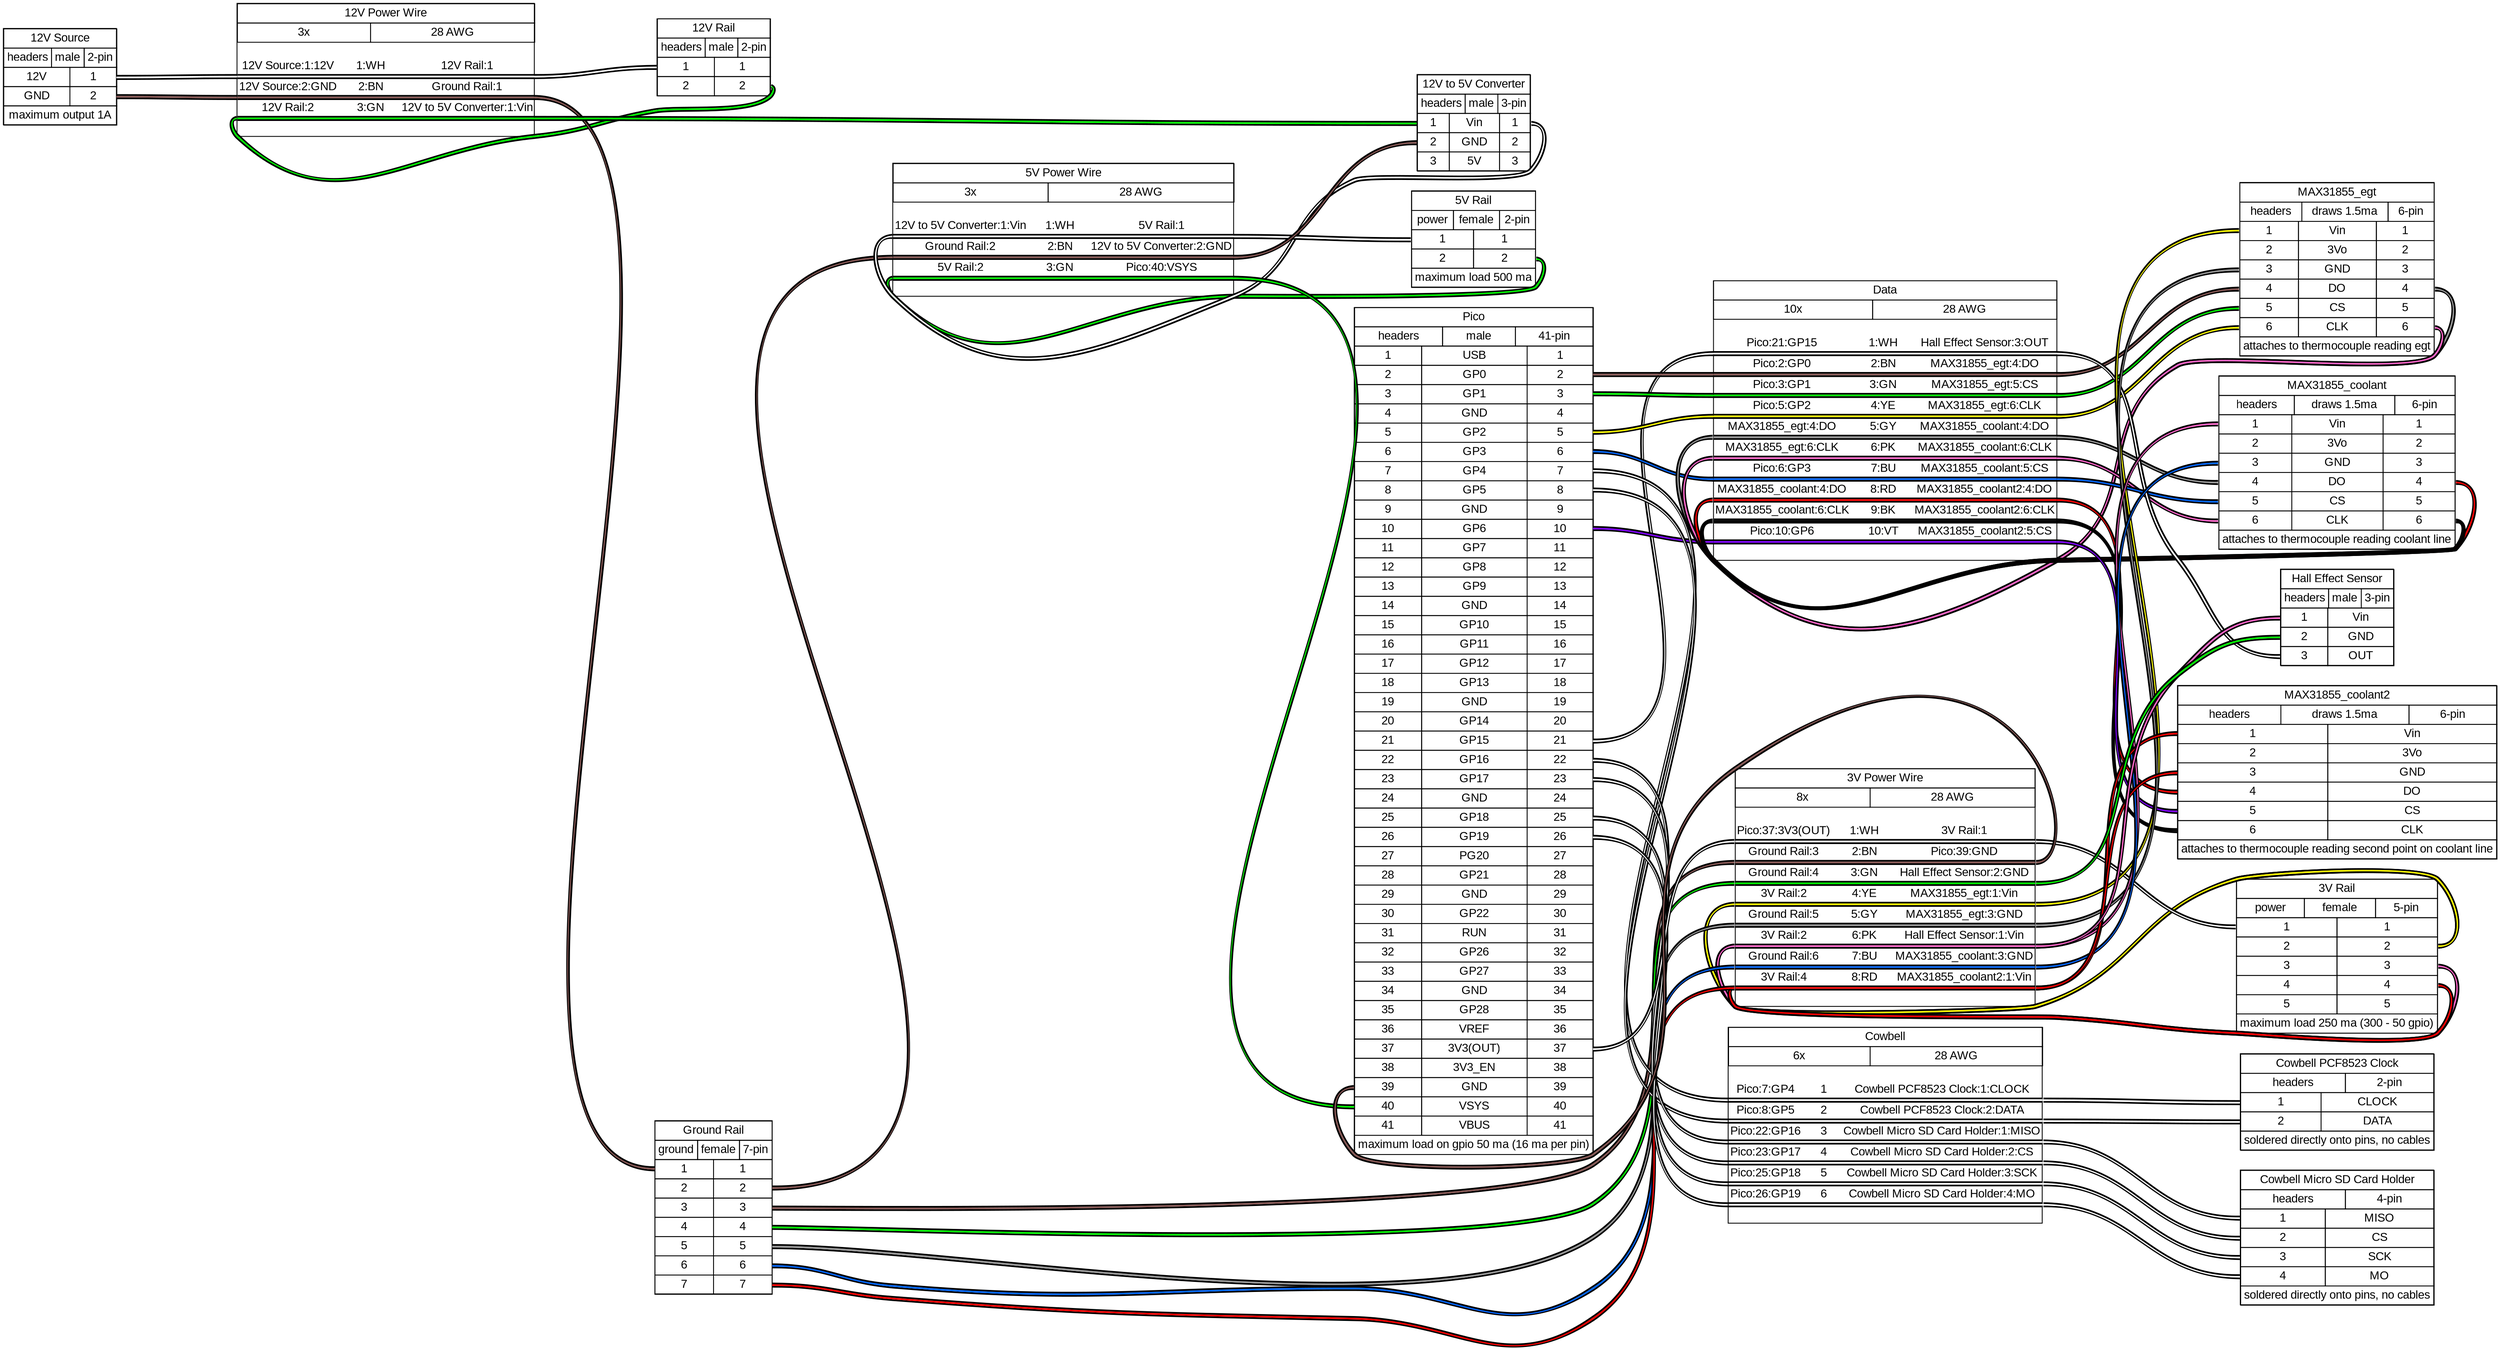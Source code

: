 graph {
// Graph generated by WireViz 0.3.2
// https://github.com/formatc1702/WireViz
	graph [bgcolor="#FFFFFF" fontname=arial nodesep=0.33 rankdir=LR ranksep=2]
	node [fillcolor="#FFFFFF" fontname=arial height=0 margin=0 shape=none style=filled width=0]
	edge [fontname=arial style=bold]
	"12V Source" [label=<
<table border="0" cellspacing="0" cellpadding="0">
 <tr><td>
  <table border="0" cellspacing="0" cellpadding="3" cellborder="1"><tr>
   <td balign="left">12V Source</td>
  </tr></table>
 </td></tr>
 <tr><td>
  <table border="0" cellspacing="0" cellpadding="3" cellborder="1"><tr>
   <td balign="left">headers</td>
   <td balign="left">male</td>
   <td balign="left">2-pin</td>
  </tr></table>
 </td></tr>
 <tr><td>
  <table border="0" cellspacing="0" cellpadding="3" cellborder="1">
   <tr>
    <td>12V</td>
    <td port="p1r">1</td>
   </tr>
   <tr>
    <td>GND</td>
    <td port="p2r">2</td>
   </tr>
  </table>
 </td></tr>
 <tr><td>
  <table border="0" cellspacing="0" cellpadding="3" cellborder="1"><tr>
   <td balign="left">maximum output 1A</td>
  </tr></table>
 </td></tr>
</table>
> fillcolor="#FFFFFF" shape=box style=filled]
	"12V Rail" [label=<
<table border="0" cellspacing="0" cellpadding="0">
 <tr><td>
  <table border="0" cellspacing="0" cellpadding="3" cellborder="1"><tr>
   <td balign="left">12V Rail</td>
  </tr></table>
 </td></tr>
 <tr><td>
  <table border="0" cellspacing="0" cellpadding="3" cellborder="1"><tr>
   <td balign="left">headers</td>
   <td balign="left">male</td>
   <td balign="left">2-pin</td>
  </tr></table>
 </td></tr>
 <tr><td>
  <table border="0" cellspacing="0" cellpadding="3" cellborder="1">
   <tr>
    <td port="p1l">1</td>
    <td port="p1r">1</td>
   </tr>
   <tr>
    <td port="p2l">2</td>
    <td port="p2r">2</td>
   </tr>
  </table>
 </td></tr>
</table>
> fillcolor="#FFFFFF" shape=box style=filled]
	"5V Rail" [label=<
<table border="0" cellspacing="0" cellpadding="0">
 <tr><td>
  <table border="0" cellspacing="0" cellpadding="3" cellborder="1"><tr>
   <td balign="left">5V Rail</td>
  </tr></table>
 </td></tr>
 <tr><td>
  <table border="0" cellspacing="0" cellpadding="3" cellborder="1"><tr>
   <td balign="left">power</td>
   <td balign="left">female</td>
   <td balign="left">2-pin</td>
  </tr></table>
 </td></tr>
 <tr><td>
  <table border="0" cellspacing="0" cellpadding="3" cellborder="1">
   <tr>
    <td port="p1l">1</td>
    <td port="p1r">1</td>
   </tr>
   <tr>
    <td port="p2l">2</td>
    <td port="p2r">2</td>
   </tr>
  </table>
 </td></tr>
 <tr><td>
  <table border="0" cellspacing="0" cellpadding="3" cellborder="1"><tr>
   <td balign="left">maximum load 500 ma</td>
  </tr></table>
 </td></tr>
</table>
> fillcolor="#FFFFFF" shape=box style=filled]
	"3V Rail" [label=<
<table border="0" cellspacing="0" cellpadding="0">
 <tr><td>
  <table border="0" cellspacing="0" cellpadding="3" cellborder="1"><tr>
   <td balign="left">3V Rail</td>
  </tr></table>
 </td></tr>
 <tr><td>
  <table border="0" cellspacing="0" cellpadding="3" cellborder="1"><tr>
   <td balign="left">power</td>
   <td balign="left">female</td>
   <td balign="left">5-pin</td>
  </tr></table>
 </td></tr>
 <tr><td>
  <table border="0" cellspacing="0" cellpadding="3" cellborder="1">
   <tr>
    <td port="p1l">1</td>
    <td port="p1r">1</td>
   </tr>
   <tr>
    <td port="p2l">2</td>
    <td port="p2r">2</td>
   </tr>
   <tr>
    <td port="p3l">3</td>
    <td port="p3r">3</td>
   </tr>
   <tr>
    <td port="p4l">4</td>
    <td port="p4r">4</td>
   </tr>
   <tr>
    <td port="p5l">5</td>
    <td port="p5r">5</td>
   </tr>
  </table>
 </td></tr>
 <tr><td>
  <table border="0" cellspacing="0" cellpadding="3" cellborder="1"><tr>
   <td balign="left">maximum load 250 ma (300 - 50 gpio)</td>
  </tr></table>
 </td></tr>
</table>
> fillcolor="#FFFFFF" shape=box style=filled]
	"Ground Rail" [label=<
<table border="0" cellspacing="0" cellpadding="0">
 <tr><td>
  <table border="0" cellspacing="0" cellpadding="3" cellborder="1"><tr>
   <td balign="left">Ground Rail</td>
  </tr></table>
 </td></tr>
 <tr><td>
  <table border="0" cellspacing="0" cellpadding="3" cellborder="1"><tr>
   <td balign="left">ground</td>
   <td balign="left">female</td>
   <td balign="left">7-pin</td>
  </tr></table>
 </td></tr>
 <tr><td>
  <table border="0" cellspacing="0" cellpadding="3" cellborder="1">
   <tr>
    <td port="p1l">1</td>
    <td port="p1r">1</td>
   </tr>
   <tr>
    <td port="p2l">2</td>
    <td port="p2r">2</td>
   </tr>
   <tr>
    <td port="p3l">3</td>
    <td port="p3r">3</td>
   </tr>
   <tr>
    <td port="p4l">4</td>
    <td port="p4r">4</td>
   </tr>
   <tr>
    <td port="p5l">5</td>
    <td port="p5r">5</td>
   </tr>
   <tr>
    <td port="p6l">6</td>
    <td port="p6r">6</td>
   </tr>
   <tr>
    <td port="p7l">7</td>
    <td port="p7r">7</td>
   </tr>
  </table>
 </td></tr>
</table>
> fillcolor="#FFFFFF" shape=box style=filled]
	"12V to 5V Converter" [label=<
<table border="0" cellspacing="0" cellpadding="0">
 <tr><td>
  <table border="0" cellspacing="0" cellpadding="3" cellborder="1"><tr>
   <td balign="left">12V to 5V Converter</td>
  </tr></table>
 </td></tr>
 <tr><td>
  <table border="0" cellspacing="0" cellpadding="3" cellborder="1"><tr>
   <td balign="left">headers</td>
   <td balign="left">male</td>
   <td balign="left">3-pin</td>
  </tr></table>
 </td></tr>
 <tr><td>
  <table border="0" cellspacing="0" cellpadding="3" cellborder="1">
   <tr>
    <td port="p1l">1</td>
    <td>Vin</td>
    <td port="p1r">1</td>
   </tr>
   <tr>
    <td port="p2l">2</td>
    <td>GND</td>
    <td port="p2r">2</td>
   </tr>
   <tr>
    <td port="p3l">3</td>
    <td>5V</td>
    <td port="p3r">3</td>
   </tr>
  </table>
 </td></tr>
</table>
> fillcolor="#FFFFFF" shape=box style=filled]
	Pico [label=<
<table border="0" cellspacing="0" cellpadding="0">
 <tr><td>
  <table border="0" cellspacing="0" cellpadding="3" cellborder="1"><tr>
   <td balign="left">Pico</td>
  </tr></table>
 </td></tr>
 <tr><td>
  <table border="0" cellspacing="0" cellpadding="3" cellborder="1"><tr>
   <td balign="left">headers</td>
   <td balign="left">male</td>
   <td balign="left">41-pin</td>
  </tr></table>
 </td></tr>
 <tr><td>
  <table border="0" cellspacing="0" cellpadding="3" cellborder="1">
   <tr>
    <td port="p1l">1</td>
    <td>USB</td>
    <td port="p1r">1</td>
   </tr>
   <tr>
    <td port="p2l">2</td>
    <td>GP0</td>
    <td port="p2r">2</td>
   </tr>
   <tr>
    <td port="p3l">3</td>
    <td>GP1</td>
    <td port="p3r">3</td>
   </tr>
   <tr>
    <td port="p4l">4</td>
    <td>GND</td>
    <td port="p4r">4</td>
   </tr>
   <tr>
    <td port="p5l">5</td>
    <td>GP2</td>
    <td port="p5r">5</td>
   </tr>
   <tr>
    <td port="p6l">6</td>
    <td>GP3</td>
    <td port="p6r">6</td>
   </tr>
   <tr>
    <td port="p7l">7</td>
    <td>GP4</td>
    <td port="p7r">7</td>
   </tr>
   <tr>
    <td port="p8l">8</td>
    <td>GP5</td>
    <td port="p8r">8</td>
   </tr>
   <tr>
    <td port="p9l">9</td>
    <td>GND</td>
    <td port="p9r">9</td>
   </tr>
   <tr>
    <td port="p10l">10</td>
    <td>GP6</td>
    <td port="p10r">10</td>
   </tr>
   <tr>
    <td port="p11l">11</td>
    <td>GP7</td>
    <td port="p11r">11</td>
   </tr>
   <tr>
    <td port="p12l">12</td>
    <td>GP8</td>
    <td port="p12r">12</td>
   </tr>
   <tr>
    <td port="p13l">13</td>
    <td>GP9</td>
    <td port="p13r">13</td>
   </tr>
   <tr>
    <td port="p14l">14</td>
    <td>GND</td>
    <td port="p14r">14</td>
   </tr>
   <tr>
    <td port="p15l">15</td>
    <td>GP10</td>
    <td port="p15r">15</td>
   </tr>
   <tr>
    <td port="p16l">16</td>
    <td>GP11</td>
    <td port="p16r">16</td>
   </tr>
   <tr>
    <td port="p17l">17</td>
    <td>GP12</td>
    <td port="p17r">17</td>
   </tr>
   <tr>
    <td port="p18l">18</td>
    <td>GP13</td>
    <td port="p18r">18</td>
   </tr>
   <tr>
    <td port="p19l">19</td>
    <td>GND</td>
    <td port="p19r">19</td>
   </tr>
   <tr>
    <td port="p20l">20</td>
    <td>GP14</td>
    <td port="p20r">20</td>
   </tr>
   <tr>
    <td port="p21l">21</td>
    <td>GP15</td>
    <td port="p21r">21</td>
   </tr>
   <tr>
    <td port="p22l">22</td>
    <td>GP16</td>
    <td port="p22r">22</td>
   </tr>
   <tr>
    <td port="p23l">23</td>
    <td>GP17</td>
    <td port="p23r">23</td>
   </tr>
   <tr>
    <td port="p24l">24</td>
    <td>GND</td>
    <td port="p24r">24</td>
   </tr>
   <tr>
    <td port="p25l">25</td>
    <td>GP18</td>
    <td port="p25r">25</td>
   </tr>
   <tr>
    <td port="p26l">26</td>
    <td>GP19</td>
    <td port="p26r">26</td>
   </tr>
   <tr>
    <td port="p27l">27</td>
    <td>PG20</td>
    <td port="p27r">27</td>
   </tr>
   <tr>
    <td port="p28l">28</td>
    <td>GP21</td>
    <td port="p28r">28</td>
   </tr>
   <tr>
    <td port="p29l">29</td>
    <td>GND</td>
    <td port="p29r">29</td>
   </tr>
   <tr>
    <td port="p30l">30</td>
    <td>GP22</td>
    <td port="p30r">30</td>
   </tr>
   <tr>
    <td port="p31l">31</td>
    <td>RUN</td>
    <td port="p31r">31</td>
   </tr>
   <tr>
    <td port="p32l">32</td>
    <td>GP26</td>
    <td port="p32r">32</td>
   </tr>
   <tr>
    <td port="p33l">33</td>
    <td>GP27</td>
    <td port="p33r">33</td>
   </tr>
   <tr>
    <td port="p34l">34</td>
    <td>GND</td>
    <td port="p34r">34</td>
   </tr>
   <tr>
    <td port="p35l">35</td>
    <td>GP28</td>
    <td port="p35r">35</td>
   </tr>
   <tr>
    <td port="p36l">36</td>
    <td>VREF</td>
    <td port="p36r">36</td>
   </tr>
   <tr>
    <td port="p37l">37</td>
    <td>3V3(OUT)</td>
    <td port="p37r">37</td>
   </tr>
   <tr>
    <td port="p38l">38</td>
    <td>3V3_EN</td>
    <td port="p38r">38</td>
   </tr>
   <tr>
    <td port="p39l">39</td>
    <td>GND</td>
    <td port="p39r">39</td>
   </tr>
   <tr>
    <td port="p40l">40</td>
    <td>VSYS</td>
    <td port="p40r">40</td>
   </tr>
   <tr>
    <td port="p41l">41</td>
    <td>VBUS</td>
    <td port="p41r">41</td>
   </tr>
  </table>
 </td></tr>
 <tr><td>
  <table border="0" cellspacing="0" cellpadding="3" cellborder="1"><tr>
   <td balign="left">maximum load on gpio 50 ma (16 ma per pin)</td>
  </tr></table>
 </td></tr>
</table>
> fillcolor="#FFFFFF" shape=box style=filled]
	"Cowbell PCF8523 Clock" [label=<
<table border="0" cellspacing="0" cellpadding="0">
 <tr><td>
  <table border="0" cellspacing="0" cellpadding="3" cellborder="1"><tr>
   <td balign="left">Cowbell PCF8523 Clock</td>
  </tr></table>
 </td></tr>
 <tr><td>
  <table border="0" cellspacing="0" cellpadding="3" cellborder="1"><tr>
   <td balign="left">headers</td>
   <td balign="left">2-pin</td>
  </tr></table>
 </td></tr>
 <tr><td>
  <table border="0" cellspacing="0" cellpadding="3" cellborder="1">
   <tr>
    <td port="p1l">1</td>
    <td>CLOCK</td>
   </tr>
   <tr>
    <td port="p2l">2</td>
    <td>DATA</td>
   </tr>
  </table>
 </td></tr>
 <tr><td>
  <table border="0" cellspacing="0" cellpadding="3" cellborder="1"><tr>
   <td balign="left">soldered directly onto pins, no cables</td>
  </tr></table>
 </td></tr>
</table>
> fillcolor="#FFFFFF" shape=box style=filled]
	"Cowbell Micro SD Card Holder" [label=<
<table border="0" cellspacing="0" cellpadding="0">
 <tr><td>
  <table border="0" cellspacing="0" cellpadding="3" cellborder="1"><tr>
   <td balign="left">Cowbell Micro SD Card Holder</td>
  </tr></table>
 </td></tr>
 <tr><td>
  <table border="0" cellspacing="0" cellpadding="3" cellborder="1"><tr>
   <td balign="left">headers</td>
   <td balign="left">4-pin</td>
  </tr></table>
 </td></tr>
 <tr><td>
  <table border="0" cellspacing="0" cellpadding="3" cellborder="1">
   <tr>
    <td port="p1l">1</td>
    <td>MISO</td>
   </tr>
   <tr>
    <td port="p2l">2</td>
    <td>CS</td>
   </tr>
   <tr>
    <td port="p3l">3</td>
    <td>SCK</td>
   </tr>
   <tr>
    <td port="p4l">4</td>
    <td>MO</td>
   </tr>
  </table>
 </td></tr>
 <tr><td>
  <table border="0" cellspacing="0" cellpadding="3" cellborder="1"><tr>
   <td balign="left">soldered directly onto pins, no cables</td>
  </tr></table>
 </td></tr>
</table>
> fillcolor="#FFFFFF" shape=box style=filled]
	MAX31855_egt [label=<
<table border="0" cellspacing="0" cellpadding="0">
 <tr><td>
  <table border="0" cellspacing="0" cellpadding="3" cellborder="1"><tr>
   <td balign="left">MAX31855_egt</td>
  </tr></table>
 </td></tr>
 <tr><td>
  <table border="0" cellspacing="0" cellpadding="3" cellborder="1"><tr>
   <td balign="left">headers</td>
   <td balign="left">draws 1.5ma</td>
   <td balign="left">6-pin</td>
  </tr></table>
 </td></tr>
 <tr><td>
  <table border="0" cellspacing="0" cellpadding="3" cellborder="1">
   <tr>
    <td port="p1l">1</td>
    <td>Vin</td>
    <td port="p1r">1</td>
   </tr>
   <tr>
    <td port="p2l">2</td>
    <td>3Vo</td>
    <td port="p2r">2</td>
   </tr>
   <tr>
    <td port="p3l">3</td>
    <td>GND</td>
    <td port="p3r">3</td>
   </tr>
   <tr>
    <td port="p4l">4</td>
    <td>DO</td>
    <td port="p4r">4</td>
   </tr>
   <tr>
    <td port="p5l">5</td>
    <td>CS</td>
    <td port="p5r">5</td>
   </tr>
   <tr>
    <td port="p6l">6</td>
    <td>CLK</td>
    <td port="p6r">6</td>
   </tr>
  </table>
 </td></tr>
 <tr><td>
  <table border="0" cellspacing="0" cellpadding="3" cellborder="1"><tr>
   <td balign="left">attaches to thermocouple reading egt</td>
  </tr></table>
 </td></tr>
</table>
> fillcolor="#FFFFFF" shape=box style=filled]
	MAX31855_coolant [label=<
<table border="0" cellspacing="0" cellpadding="0">
 <tr><td>
  <table border="0" cellspacing="0" cellpadding="3" cellborder="1"><tr>
   <td balign="left">MAX31855_coolant</td>
  </tr></table>
 </td></tr>
 <tr><td>
  <table border="0" cellspacing="0" cellpadding="3" cellborder="1"><tr>
   <td balign="left">headers</td>
   <td balign="left">draws 1.5ma</td>
   <td balign="left">6-pin</td>
  </tr></table>
 </td></tr>
 <tr><td>
  <table border="0" cellspacing="0" cellpadding="3" cellborder="1">
   <tr>
    <td port="p1l">1</td>
    <td>Vin</td>
    <td port="p1r">1</td>
   </tr>
   <tr>
    <td port="p2l">2</td>
    <td>3Vo</td>
    <td port="p2r">2</td>
   </tr>
   <tr>
    <td port="p3l">3</td>
    <td>GND</td>
    <td port="p3r">3</td>
   </tr>
   <tr>
    <td port="p4l">4</td>
    <td>DO</td>
    <td port="p4r">4</td>
   </tr>
   <tr>
    <td port="p5l">5</td>
    <td>CS</td>
    <td port="p5r">5</td>
   </tr>
   <tr>
    <td port="p6l">6</td>
    <td>CLK</td>
    <td port="p6r">6</td>
   </tr>
  </table>
 </td></tr>
 <tr><td>
  <table border="0" cellspacing="0" cellpadding="3" cellborder="1"><tr>
   <td balign="left">attaches to thermocouple reading coolant line</td>
  </tr></table>
 </td></tr>
</table>
> fillcolor="#FFFFFF" shape=box style=filled]
	MAX31855_coolant2 [label=<
<table border="0" cellspacing="0" cellpadding="0">
 <tr><td>
  <table border="0" cellspacing="0" cellpadding="3" cellborder="1"><tr>
   <td balign="left">MAX31855_coolant2</td>
  </tr></table>
 </td></tr>
 <tr><td>
  <table border="0" cellspacing="0" cellpadding="3" cellborder="1"><tr>
   <td balign="left">headers</td>
   <td balign="left">draws 1.5ma</td>
   <td balign="left">6-pin</td>
  </tr></table>
 </td></tr>
 <tr><td>
  <table border="0" cellspacing="0" cellpadding="3" cellborder="1">
   <tr>
    <td port="p1l">1</td>
    <td>Vin</td>
   </tr>
   <tr>
    <td port="p2l">2</td>
    <td>3Vo</td>
   </tr>
   <tr>
    <td port="p3l">3</td>
    <td>GND</td>
   </tr>
   <tr>
    <td port="p4l">4</td>
    <td>DO</td>
   </tr>
   <tr>
    <td port="p5l">5</td>
    <td>CS</td>
   </tr>
   <tr>
    <td port="p6l">6</td>
    <td>CLK</td>
   </tr>
  </table>
 </td></tr>
 <tr><td>
  <table border="0" cellspacing="0" cellpadding="3" cellborder="1"><tr>
   <td balign="left">attaches to thermocouple reading second point on coolant line</td>
  </tr></table>
 </td></tr>
</table>
> fillcolor="#FFFFFF" shape=box style=filled]
	"Hall Effect Sensor" [label=<
<table border="0" cellspacing="0" cellpadding="0">
 <tr><td>
  <table border="0" cellspacing="0" cellpadding="3" cellborder="1"><tr>
   <td balign="left">Hall Effect Sensor</td>
  </tr></table>
 </td></tr>
 <tr><td>
  <table border="0" cellspacing="0" cellpadding="3" cellborder="1"><tr>
   <td balign="left">headers</td>
   <td balign="left">male</td>
   <td balign="left">3-pin</td>
  </tr></table>
 </td></tr>
 <tr><td>
  <table border="0" cellspacing="0" cellpadding="3" cellborder="1">
   <tr>
    <td port="p1l">1</td>
    <td>Vin</td>
   </tr>
   <tr>
    <td port="p2l">2</td>
    <td>GND</td>
   </tr>
   <tr>
    <td port="p3l">3</td>
    <td>OUT</td>
   </tr>
  </table>
 </td></tr>
</table>
> fillcolor="#FFFFFF" shape=box style=filled]
	edge [color="#000000:#ffffff:#000000"]
	Pico:p21r:e -- Data:w1:w
	Data:w1:e -- "Hall Effect Sensor":p3l:w
	edge [color="#000000:#895956:#000000"]
	Pico:p2r:e -- Data:w2:w
	Data:w2:e -- MAX31855_egt:p4l:w
	edge [color="#000000:#00ff00:#000000"]
	Pico:p3r:e -- Data:w3:w
	Data:w3:e -- MAX31855_egt:p5l:w
	edge [color="#000000:#ffff00:#000000"]
	Pico:p5r:e -- Data:w4:w
	Data:w4:e -- MAX31855_egt:p6l:w
	edge [color="#000000:#999999:#000000"]
	MAX31855_egt:p4r:e -- Data:w5:w
	Data:w5:e -- MAX31855_coolant:p4l:w
	edge [color="#000000:#ff66cc:#000000"]
	MAX31855_egt:p6r:e -- Data:w6:w
	Data:w6:e -- MAX31855_coolant:p6l:w
	edge [color="#000000:#0066ff:#000000"]
	Pico:p6r:e -- Data:w7:w
	Data:w7:e -- MAX31855_coolant:p5l:w
	edge [color="#000000:#ff0000:#000000"]
	MAX31855_coolant:p4r:e -- Data:w8:w
	Data:w8:e -- MAX31855_coolant2:p4l:w
	edge [color="#000000:#000000:#000000"]
	MAX31855_coolant:p6r:e -- Data:w9:w
	Data:w9:e -- MAX31855_coolant2:p6l:w
	edge [color="#000000:#8000ff:#000000"]
	Pico:p10r:e -- Data:w10:w
	Data:w10:e -- MAX31855_coolant2:p5l:w
	Data [label=<
<table border="0" cellspacing="0" cellpadding="0">
 <tr><td>
  <table border="0" cellspacing="0" cellpadding="3" cellborder="1"><tr>
   <td balign="left">Data</td>
  </tr></table>
 </td></tr>
 <tr><td>
  <table border="0" cellspacing="0" cellpadding="3" cellborder="1"><tr>
   <td balign="left">10x</td>
   <td balign="left">28 AWG</td>
  </tr></table>
 </td></tr>
 <tr><td>
  <table border="0" cellspacing="0" cellborder="0">
   <tr><td>&nbsp;</td></tr>
   <tr>
    <td>Pico:21:GP15</td>
    <td>
     1:WH
    </td>
    <td>Hall Effect Sensor:3:OUT</td>
   </tr>
   <tr>
    <td colspan="3" border="0" cellspacing="0" cellpadding="0" port="w1" height="6">
     <table cellspacing="0" cellborder="0" border="0">
      <tr><td colspan="3" cellpadding="0" height="2" bgcolor="#000000" border="0"></td></tr>
      <tr><td colspan="3" cellpadding="0" height="2" bgcolor="#ffffff" border="0"></td></tr>
      <tr><td colspan="3" cellpadding="0" height="2" bgcolor="#000000" border="0"></td></tr>
     </table>
    </td>
   </tr>
   <tr>
    <td>Pico:2:GP0</td>
    <td>
     2:BN
    </td>
    <td>MAX31855_egt:4:DO</td>
   </tr>
   <tr>
    <td colspan="3" border="0" cellspacing="0" cellpadding="0" port="w2" height="6">
     <table cellspacing="0" cellborder="0" border="0">
      <tr><td colspan="3" cellpadding="0" height="2" bgcolor="#000000" border="0"></td></tr>
      <tr><td colspan="3" cellpadding="0" height="2" bgcolor="#895956" border="0"></td></tr>
      <tr><td colspan="3" cellpadding="0" height="2" bgcolor="#000000" border="0"></td></tr>
     </table>
    </td>
   </tr>
   <tr>
    <td>Pico:3:GP1</td>
    <td>
     3:GN
    </td>
    <td>MAX31855_egt:5:CS</td>
   </tr>
   <tr>
    <td colspan="3" border="0" cellspacing="0" cellpadding="0" port="w3" height="6">
     <table cellspacing="0" cellborder="0" border="0">
      <tr><td colspan="3" cellpadding="0" height="2" bgcolor="#000000" border="0"></td></tr>
      <tr><td colspan="3" cellpadding="0" height="2" bgcolor="#00ff00" border="0"></td></tr>
      <tr><td colspan="3" cellpadding="0" height="2" bgcolor="#000000" border="0"></td></tr>
     </table>
    </td>
   </tr>
   <tr>
    <td>Pico:5:GP2</td>
    <td>
     4:YE
    </td>
    <td>MAX31855_egt:6:CLK</td>
   </tr>
   <tr>
    <td colspan="3" border="0" cellspacing="0" cellpadding="0" port="w4" height="6">
     <table cellspacing="0" cellborder="0" border="0">
      <tr><td colspan="3" cellpadding="0" height="2" bgcolor="#000000" border="0"></td></tr>
      <tr><td colspan="3" cellpadding="0" height="2" bgcolor="#ffff00" border="0"></td></tr>
      <tr><td colspan="3" cellpadding="0" height="2" bgcolor="#000000" border="0"></td></tr>
     </table>
    </td>
   </tr>
   <tr>
    <td>MAX31855_egt:4:DO</td>
    <td>
     5:GY
    </td>
    <td>MAX31855_coolant:4:DO</td>
   </tr>
   <tr>
    <td colspan="3" border="0" cellspacing="0" cellpadding="0" port="w5" height="6">
     <table cellspacing="0" cellborder="0" border="0">
      <tr><td colspan="3" cellpadding="0" height="2" bgcolor="#000000" border="0"></td></tr>
      <tr><td colspan="3" cellpadding="0" height="2" bgcolor="#999999" border="0"></td></tr>
      <tr><td colspan="3" cellpadding="0" height="2" bgcolor="#000000" border="0"></td></tr>
     </table>
    </td>
   </tr>
   <tr>
    <td>MAX31855_egt:6:CLK</td>
    <td>
     6:PK
    </td>
    <td>MAX31855_coolant:6:CLK</td>
   </tr>
   <tr>
    <td colspan="3" border="0" cellspacing="0" cellpadding="0" port="w6" height="6">
     <table cellspacing="0" cellborder="0" border="0">
      <tr><td colspan="3" cellpadding="0" height="2" bgcolor="#000000" border="0"></td></tr>
      <tr><td colspan="3" cellpadding="0" height="2" bgcolor="#ff66cc" border="0"></td></tr>
      <tr><td colspan="3" cellpadding="0" height="2" bgcolor="#000000" border="0"></td></tr>
     </table>
    </td>
   </tr>
   <tr>
    <td>Pico:6:GP3</td>
    <td>
     7:BU
    </td>
    <td>MAX31855_coolant:5:CS</td>
   </tr>
   <tr>
    <td colspan="3" border="0" cellspacing="0" cellpadding="0" port="w7" height="6">
     <table cellspacing="0" cellborder="0" border="0">
      <tr><td colspan="3" cellpadding="0" height="2" bgcolor="#000000" border="0"></td></tr>
      <tr><td colspan="3" cellpadding="0" height="2" bgcolor="#0066ff" border="0"></td></tr>
      <tr><td colspan="3" cellpadding="0" height="2" bgcolor="#000000" border="0"></td></tr>
     </table>
    </td>
   </tr>
   <tr>
    <td>MAX31855_coolant:4:DO</td>
    <td>
     8:RD
    </td>
    <td>MAX31855_coolant2:4:DO</td>
   </tr>
   <tr>
    <td colspan="3" border="0" cellspacing="0" cellpadding="0" port="w8" height="6">
     <table cellspacing="0" cellborder="0" border="0">
      <tr><td colspan="3" cellpadding="0" height="2" bgcolor="#000000" border="0"></td></tr>
      <tr><td colspan="3" cellpadding="0" height="2" bgcolor="#ff0000" border="0"></td></tr>
      <tr><td colspan="3" cellpadding="0" height="2" bgcolor="#000000" border="0"></td></tr>
     </table>
    </td>
   </tr>
   <tr>
    <td>MAX31855_coolant:6:CLK</td>
    <td>
     9:BK
    </td>
    <td>MAX31855_coolant2:6:CLK</td>
   </tr>
   <tr>
    <td colspan="3" border="0" cellspacing="0" cellpadding="0" port="w9" height="6">
     <table cellspacing="0" cellborder="0" border="0">
      <tr><td colspan="3" cellpadding="0" height="2" bgcolor="#000000" border="0"></td></tr>
      <tr><td colspan="3" cellpadding="0" height="2" bgcolor="#000000" border="0"></td></tr>
      <tr><td colspan="3" cellpadding="0" height="2" bgcolor="#000000" border="0"></td></tr>
     </table>
    </td>
   </tr>
   <tr>
    <td>Pico:10:GP6</td>
    <td>
     10:VT
    </td>
    <td>MAX31855_coolant2:5:CS</td>
   </tr>
   <tr>
    <td colspan="3" border="0" cellspacing="0" cellpadding="0" port="w10" height="6">
     <table cellspacing="0" cellborder="0" border="0">
      <tr><td colspan="3" cellpadding="0" height="2" bgcolor="#000000" border="0"></td></tr>
      <tr><td colspan="3" cellpadding="0" height="2" bgcolor="#8000ff" border="0"></td></tr>
      <tr><td colspan="3" cellpadding="0" height="2" bgcolor="#000000" border="0"></td></tr>
     </table>
    </td>
   </tr>
   <tr><td>&nbsp;</td></tr>
  </table>
 </td></tr>
</table>
> fillcolor="#FFFFFF" shape=box style=filled]
	edge [color="#000000:#ffffff:#000000"]
	Pico:p7r:e -- Cowbell:w1:w
	Cowbell:w1:e -- "Cowbell PCF8523 Clock":p1l:w
	edge [color="#000000:#ffffff:#000000"]
	Pico:p8r:e -- Cowbell:w2:w
	Cowbell:w2:e -- "Cowbell PCF8523 Clock":p2l:w
	edge [color="#000000:#ffffff:#000000"]
	Pico:p22r:e -- Cowbell:w3:w
	Cowbell:w3:e -- "Cowbell Micro SD Card Holder":p1l:w
	edge [color="#000000:#ffffff:#000000"]
	Pico:p23r:e -- Cowbell:w4:w
	Cowbell:w4:e -- "Cowbell Micro SD Card Holder":p2l:w
	edge [color="#000000:#ffffff:#000000"]
	Pico:p25r:e -- Cowbell:w5:w
	Cowbell:w5:e -- "Cowbell Micro SD Card Holder":p3l:w
	edge [color="#000000:#ffffff:#000000"]
	Pico:p26r:e -- Cowbell:w6:w
	Cowbell:w6:e -- "Cowbell Micro SD Card Holder":p4l:w
	Cowbell [label=<
<table border="0" cellspacing="0" cellpadding="0">
 <tr><td>
  <table border="0" cellspacing="0" cellpadding="3" cellborder="1"><tr>
   <td balign="left">Cowbell</td>
  </tr></table>
 </td></tr>
 <tr><td>
  <table border="0" cellspacing="0" cellpadding="3" cellborder="1"><tr>
   <td balign="left">6x</td>
   <td balign="left">28 AWG</td>
  </tr></table>
 </td></tr>
 <tr><td>
  <table border="0" cellspacing="0" cellborder="0">
   <tr><td>&nbsp;</td></tr>
   <tr>
    <td>Pico:7:GP4</td>
    <td>
     1
    </td>
    <td>Cowbell PCF8523 Clock:1:CLOCK</td>
   </tr>
   <tr>
    <td colspan="3" border="0" cellspacing="0" cellpadding="0" port="w1" height="6">
     <table cellspacing="0" cellborder="0" border="0">
      <tr><td colspan="3" cellpadding="0" height="2" bgcolor="#000000" border="0"></td></tr>
      <tr><td colspan="3" cellpadding="0" height="2" bgcolor="#ffffff" border="0"></td></tr>
      <tr><td colspan="3" cellpadding="0" height="2" bgcolor="#000000" border="0"></td></tr>
     </table>
    </td>
   </tr>
   <tr>
    <td>Pico:8:GP5</td>
    <td>
     2
    </td>
    <td>Cowbell PCF8523 Clock:2:DATA</td>
   </tr>
   <tr>
    <td colspan="3" border="0" cellspacing="0" cellpadding="0" port="w2" height="6">
     <table cellspacing="0" cellborder="0" border="0">
      <tr><td colspan="3" cellpadding="0" height="2" bgcolor="#000000" border="0"></td></tr>
      <tr><td colspan="3" cellpadding="0" height="2" bgcolor="#ffffff" border="0"></td></tr>
      <tr><td colspan="3" cellpadding="0" height="2" bgcolor="#000000" border="0"></td></tr>
     </table>
    </td>
   </tr>
   <tr>
    <td>Pico:22:GP16</td>
    <td>
     3
    </td>
    <td>Cowbell Micro SD Card Holder:1:MISO</td>
   </tr>
   <tr>
    <td colspan="3" border="0" cellspacing="0" cellpadding="0" port="w3" height="6">
     <table cellspacing="0" cellborder="0" border="0">
      <tr><td colspan="3" cellpadding="0" height="2" bgcolor="#000000" border="0"></td></tr>
      <tr><td colspan="3" cellpadding="0" height="2" bgcolor="#ffffff" border="0"></td></tr>
      <tr><td colspan="3" cellpadding="0" height="2" bgcolor="#000000" border="0"></td></tr>
     </table>
    </td>
   </tr>
   <tr>
    <td>Pico:23:GP17</td>
    <td>
     4
    </td>
    <td>Cowbell Micro SD Card Holder:2:CS</td>
   </tr>
   <tr>
    <td colspan="3" border="0" cellspacing="0" cellpadding="0" port="w4" height="6">
     <table cellspacing="0" cellborder="0" border="0">
      <tr><td colspan="3" cellpadding="0" height="2" bgcolor="#000000" border="0"></td></tr>
      <tr><td colspan="3" cellpadding="0" height="2" bgcolor="#ffffff" border="0"></td></tr>
      <tr><td colspan="3" cellpadding="0" height="2" bgcolor="#000000" border="0"></td></tr>
     </table>
    </td>
   </tr>
   <tr>
    <td>Pico:25:GP18</td>
    <td>
     5
    </td>
    <td>Cowbell Micro SD Card Holder:3:SCK</td>
   </tr>
   <tr>
    <td colspan="3" border="0" cellspacing="0" cellpadding="0" port="w5" height="6">
     <table cellspacing="0" cellborder="0" border="0">
      <tr><td colspan="3" cellpadding="0" height="2" bgcolor="#000000" border="0"></td></tr>
      <tr><td colspan="3" cellpadding="0" height="2" bgcolor="#ffffff" border="0"></td></tr>
      <tr><td colspan="3" cellpadding="0" height="2" bgcolor="#000000" border="0"></td></tr>
     </table>
    </td>
   </tr>
   <tr>
    <td>Pico:26:GP19</td>
    <td>
     6
    </td>
    <td>Cowbell Micro SD Card Holder:4:MO</td>
   </tr>
   <tr>
    <td colspan="3" border="0" cellspacing="0" cellpadding="0" port="w6" height="6">
     <table cellspacing="0" cellborder="0" border="0">
      <tr><td colspan="3" cellpadding="0" height="2" bgcolor="#000000" border="0"></td></tr>
      <tr><td colspan="3" cellpadding="0" height="2" bgcolor="#ffffff" border="0"></td></tr>
      <tr><td colspan="3" cellpadding="0" height="2" bgcolor="#000000" border="0"></td></tr>
     </table>
    </td>
   </tr>
   <tr><td>&nbsp;</td></tr>
  </table>
 </td></tr>
</table>
> fillcolor="#FFFFFF" shape=box style=filled]
	edge [color="#000000:#ffffff:#000000"]
	"12V Source":p1r:e -- "12V Power Wire":w1:w
	"12V Power Wire":w1:e -- "12V Rail":p1l:w
	edge [color="#000000:#895956:#000000"]
	"12V Source":p2r:e -- "12V Power Wire":w2:w
	"12V Power Wire":w2:e -- "Ground Rail":p1l:w
	edge [color="#000000:#00ff00:#000000"]
	"12V Rail":p2r:e -- "12V Power Wire":w3:w
	"12V Power Wire":w3:e -- "12V to 5V Converter":p1l:w
	"12V Power Wire" [label=<
<table border="0" cellspacing="0" cellpadding="0">
 <tr><td>
  <table border="0" cellspacing="0" cellpadding="3" cellborder="1"><tr>
   <td balign="left">12V Power Wire</td>
  </tr></table>
 </td></tr>
 <tr><td>
  <table border="0" cellspacing="0" cellpadding="3" cellborder="1"><tr>
   <td balign="left">3x</td>
   <td balign="left">28 AWG</td>
  </tr></table>
 </td></tr>
 <tr><td>
  <table border="0" cellspacing="0" cellborder="0">
   <tr><td>&nbsp;</td></tr>
   <tr>
    <td>12V Source:1:12V</td>
    <td>
     1:WH
    </td>
    <td>12V Rail:1</td>
   </tr>
   <tr>
    <td colspan="3" border="0" cellspacing="0" cellpadding="0" port="w1" height="6">
     <table cellspacing="0" cellborder="0" border="0">
      <tr><td colspan="3" cellpadding="0" height="2" bgcolor="#000000" border="0"></td></tr>
      <tr><td colspan="3" cellpadding="0" height="2" bgcolor="#ffffff" border="0"></td></tr>
      <tr><td colspan="3" cellpadding="0" height="2" bgcolor="#000000" border="0"></td></tr>
     </table>
    </td>
   </tr>
   <tr>
    <td>12V Source:2:GND</td>
    <td>
     2:BN
    </td>
    <td>Ground Rail:1</td>
   </tr>
   <tr>
    <td colspan="3" border="0" cellspacing="0" cellpadding="0" port="w2" height="6">
     <table cellspacing="0" cellborder="0" border="0">
      <tr><td colspan="3" cellpadding="0" height="2" bgcolor="#000000" border="0"></td></tr>
      <tr><td colspan="3" cellpadding="0" height="2" bgcolor="#895956" border="0"></td></tr>
      <tr><td colspan="3" cellpadding="0" height="2" bgcolor="#000000" border="0"></td></tr>
     </table>
    </td>
   </tr>
   <tr>
    <td>12V Rail:2</td>
    <td>
     3:GN
    </td>
    <td>12V to 5V Converter:1:Vin</td>
   </tr>
   <tr>
    <td colspan="3" border="0" cellspacing="0" cellpadding="0" port="w3" height="6">
     <table cellspacing="0" cellborder="0" border="0">
      <tr><td colspan="3" cellpadding="0" height="2" bgcolor="#000000" border="0"></td></tr>
      <tr><td colspan="3" cellpadding="0" height="2" bgcolor="#00ff00" border="0"></td></tr>
      <tr><td colspan="3" cellpadding="0" height="2" bgcolor="#000000" border="0"></td></tr>
     </table>
    </td>
   </tr>
   <tr><td>&nbsp;</td></tr>
  </table>
 </td></tr>
</table>
> fillcolor="#FFFFFF" shape=box style=filled]
	edge [color="#000000:#ffffff:#000000"]
	"12V to 5V Converter":p1r:e -- "5V Power Wire":w1:w
	"5V Power Wire":w1:e -- "5V Rail":p1l:w
	edge [color="#000000:#895956:#000000"]
	"Ground Rail":p2r:e -- "5V Power Wire":w2:w
	"5V Power Wire":w2:e -- "12V to 5V Converter":p2l:w
	edge [color="#000000:#00ff00:#000000"]
	"5V Rail":p2r:e -- "5V Power Wire":w3:w
	"5V Power Wire":w3:e -- Pico:p40l:w
	"5V Power Wire" [label=<
<table border="0" cellspacing="0" cellpadding="0">
 <tr><td>
  <table border="0" cellspacing="0" cellpadding="3" cellborder="1"><tr>
   <td balign="left">5V Power Wire</td>
  </tr></table>
 </td></tr>
 <tr><td>
  <table border="0" cellspacing="0" cellpadding="3" cellborder="1"><tr>
   <td balign="left">3x</td>
   <td balign="left">28 AWG</td>
  </tr></table>
 </td></tr>
 <tr><td>
  <table border="0" cellspacing="0" cellborder="0">
   <tr><td>&nbsp;</td></tr>
   <tr>
    <td>12V to 5V Converter:1:Vin</td>
    <td>
     1:WH
    </td>
    <td>5V Rail:1</td>
   </tr>
   <tr>
    <td colspan="3" border="0" cellspacing="0" cellpadding="0" port="w1" height="6">
     <table cellspacing="0" cellborder="0" border="0">
      <tr><td colspan="3" cellpadding="0" height="2" bgcolor="#000000" border="0"></td></tr>
      <tr><td colspan="3" cellpadding="0" height="2" bgcolor="#ffffff" border="0"></td></tr>
      <tr><td colspan="3" cellpadding="0" height="2" bgcolor="#000000" border="0"></td></tr>
     </table>
    </td>
   </tr>
   <tr>
    <td>Ground Rail:2</td>
    <td>
     2:BN
    </td>
    <td>12V to 5V Converter:2:GND</td>
   </tr>
   <tr>
    <td colspan="3" border="0" cellspacing="0" cellpadding="0" port="w2" height="6">
     <table cellspacing="0" cellborder="0" border="0">
      <tr><td colspan="3" cellpadding="0" height="2" bgcolor="#000000" border="0"></td></tr>
      <tr><td colspan="3" cellpadding="0" height="2" bgcolor="#895956" border="0"></td></tr>
      <tr><td colspan="3" cellpadding="0" height="2" bgcolor="#000000" border="0"></td></tr>
     </table>
    </td>
   </tr>
   <tr>
    <td>5V Rail:2</td>
    <td>
     3:GN
    </td>
    <td>Pico:40:VSYS</td>
   </tr>
   <tr>
    <td colspan="3" border="0" cellspacing="0" cellpadding="0" port="w3" height="6">
     <table cellspacing="0" cellborder="0" border="0">
      <tr><td colspan="3" cellpadding="0" height="2" bgcolor="#000000" border="0"></td></tr>
      <tr><td colspan="3" cellpadding="0" height="2" bgcolor="#00ff00" border="0"></td></tr>
      <tr><td colspan="3" cellpadding="0" height="2" bgcolor="#000000" border="0"></td></tr>
     </table>
    </td>
   </tr>
   <tr><td>&nbsp;</td></tr>
  </table>
 </td></tr>
</table>
> fillcolor="#FFFFFF" shape=box style=filled]
	edge [color="#000000:#ffffff:#000000"]
	Pico:p37r:e -- "3V Power Wire":w1:w
	"3V Power Wire":w1:e -- "3V Rail":p1l:w
	edge [color="#000000:#895956:#000000"]
	"Ground Rail":p3r:e -- "3V Power Wire":w2:w
	"3V Power Wire":w2:e -- Pico:p39l:w
	edge [color="#000000:#ff66cc:#000000"]
	"3V Rail":p2r:e -- "3V Power Wire":w6:w
	"3V Power Wire":w6:e -- "Hall Effect Sensor":p1l:w
	edge [color="#000000:#00ff00:#000000"]
	"Ground Rail":p4r:e -- "3V Power Wire":w3:w
	"3V Power Wire":w3:e -- "Hall Effect Sensor":p2l:w
	edge [color="#000000:#ffff00:#000000"]
	"3V Rail":p2r:e -- "3V Power Wire":w4:w
	"3V Power Wire":w4:e -- MAX31855_egt:p1l:w
	edge [color="#000000:#999999:#000000"]
	"Ground Rail":p5r:e -- "3V Power Wire":w5:w
	"3V Power Wire":w5:e -- MAX31855_egt:p3l:w
	edge [color="#000000:#ff66cc:#000000"]
	"3V Rail":p3r:e -- "3V Power Wire":w6:w
	"3V Power Wire":w6:e -- MAX31855_coolant:p1l:w
	edge [color="#000000:#0066ff:#000000"]
	"Ground Rail":p6r:e -- "3V Power Wire":w7:w
	"3V Power Wire":w7:e -- MAX31855_coolant:p3l:w
	edge [color="#000000:#ff0000:#000000"]
	"3V Rail":p4r:e -- "3V Power Wire":w8:w
	"3V Power Wire":w8:e -- MAX31855_coolant2:p1l:w
	edge [color="#000000:#ff0000:#000000"]
	"Ground Rail":p7r:e -- "3V Power Wire":w8:w
	"3V Power Wire":w8:e -- MAX31855_coolant2:p3l:w
	"3V Power Wire" [label=<
<table border="0" cellspacing="0" cellpadding="0">
 <tr><td>
  <table border="0" cellspacing="0" cellpadding="3" cellborder="1"><tr>
   <td balign="left">3V Power Wire</td>
  </tr></table>
 </td></tr>
 <tr><td>
  <table border="0" cellspacing="0" cellpadding="3" cellborder="1"><tr>
   <td balign="left">8x</td>
   <td balign="left">28 AWG</td>
  </tr></table>
 </td></tr>
 <tr><td>
  <table border="0" cellspacing="0" cellborder="0">
   <tr><td>&nbsp;</td></tr>
   <tr>
    <td>Pico:37:3V3(OUT)</td>
    <td>
     1:WH
    </td>
    <td>3V Rail:1</td>
   </tr>
   <tr>
    <td colspan="3" border="0" cellspacing="0" cellpadding="0" port="w1" height="6">
     <table cellspacing="0" cellborder="0" border="0">
      <tr><td colspan="3" cellpadding="0" height="2" bgcolor="#000000" border="0"></td></tr>
      <tr><td colspan="3" cellpadding="0" height="2" bgcolor="#ffffff" border="0"></td></tr>
      <tr><td colspan="3" cellpadding="0" height="2" bgcolor="#000000" border="0"></td></tr>
     </table>
    </td>
   </tr>
   <tr>
    <td>Ground Rail:3</td>
    <td>
     2:BN
    </td>
    <td>Pico:39:GND</td>
   </tr>
   <tr>
    <td colspan="3" border="0" cellspacing="0" cellpadding="0" port="w2" height="6">
     <table cellspacing="0" cellborder="0" border="0">
      <tr><td colspan="3" cellpadding="0" height="2" bgcolor="#000000" border="0"></td></tr>
      <tr><td colspan="3" cellpadding="0" height="2" bgcolor="#895956" border="0"></td></tr>
      <tr><td colspan="3" cellpadding="0" height="2" bgcolor="#000000" border="0"></td></tr>
     </table>
    </td>
   </tr>
   <tr>
    <td>Ground Rail:4</td>
    <td>
     3:GN
    </td>
    <td>Hall Effect Sensor:2:GND</td>
   </tr>
   <tr>
    <td colspan="3" border="0" cellspacing="0" cellpadding="0" port="w3" height="6">
     <table cellspacing="0" cellborder="0" border="0">
      <tr><td colspan="3" cellpadding="0" height="2" bgcolor="#000000" border="0"></td></tr>
      <tr><td colspan="3" cellpadding="0" height="2" bgcolor="#00ff00" border="0"></td></tr>
      <tr><td colspan="3" cellpadding="0" height="2" bgcolor="#000000" border="0"></td></tr>
     </table>
    </td>
   </tr>
   <tr>
    <td>3V Rail:2</td>
    <td>
     4:YE
    </td>
    <td>MAX31855_egt:1:Vin</td>
   </tr>
   <tr>
    <td colspan="3" border="0" cellspacing="0" cellpadding="0" port="w4" height="6">
     <table cellspacing="0" cellborder="0" border="0">
      <tr><td colspan="3" cellpadding="0" height="2" bgcolor="#000000" border="0"></td></tr>
      <tr><td colspan="3" cellpadding="0" height="2" bgcolor="#ffff00" border="0"></td></tr>
      <tr><td colspan="3" cellpadding="0" height="2" bgcolor="#000000" border="0"></td></tr>
     </table>
    </td>
   </tr>
   <tr>
    <td>Ground Rail:5</td>
    <td>
     5:GY
    </td>
    <td>MAX31855_egt:3:GND</td>
   </tr>
   <tr>
    <td colspan="3" border="0" cellspacing="0" cellpadding="0" port="w5" height="6">
     <table cellspacing="0" cellborder="0" border="0">
      <tr><td colspan="3" cellpadding="0" height="2" bgcolor="#000000" border="0"></td></tr>
      <tr><td colspan="3" cellpadding="0" height="2" bgcolor="#999999" border="0"></td></tr>
      <tr><td colspan="3" cellpadding="0" height="2" bgcolor="#000000" border="0"></td></tr>
     </table>
    </td>
   </tr>
   <tr>
    <td>3V Rail:2</td>
    <td>
     6:PK
    </td>
    <td>Hall Effect Sensor:1:Vin</td>
   </tr>
   <tr>
    <td colspan="3" border="0" cellspacing="0" cellpadding="0" port="w6" height="6">
     <table cellspacing="0" cellborder="0" border="0">
      <tr><td colspan="3" cellpadding="0" height="2" bgcolor="#000000" border="0"></td></tr>
      <tr><td colspan="3" cellpadding="0" height="2" bgcolor="#ff66cc" border="0"></td></tr>
      <tr><td colspan="3" cellpadding="0" height="2" bgcolor="#000000" border="0"></td></tr>
     </table>
    </td>
   </tr>
   <tr>
    <td>Ground Rail:6</td>
    <td>
     7:BU
    </td>
    <td>MAX31855_coolant:3:GND</td>
   </tr>
   <tr>
    <td colspan="3" border="0" cellspacing="0" cellpadding="0" port="w7" height="6">
     <table cellspacing="0" cellborder="0" border="0">
      <tr><td colspan="3" cellpadding="0" height="2" bgcolor="#000000" border="0"></td></tr>
      <tr><td colspan="3" cellpadding="0" height="2" bgcolor="#0066ff" border="0"></td></tr>
      <tr><td colspan="3" cellpadding="0" height="2" bgcolor="#000000" border="0"></td></tr>
     </table>
    </td>
   </tr>
   <tr>
    <td>3V Rail:4</td>
    <td>
     8:RD
    </td>
    <td>MAX31855_coolant2:1:Vin</td>
   </tr>
   <tr>
    <td colspan="3" border="0" cellspacing="0" cellpadding="0" port="w8" height="6">
     <table cellspacing="0" cellborder="0" border="0">
      <tr><td colspan="3" cellpadding="0" height="2" bgcolor="#000000" border="0"></td></tr>
      <tr><td colspan="3" cellpadding="0" height="2" bgcolor="#ff0000" border="0"></td></tr>
      <tr><td colspan="3" cellpadding="0" height="2" bgcolor="#000000" border="0"></td></tr>
     </table>
    </td>
   </tr>
   <tr><td>&nbsp;</td></tr>
  </table>
 </td></tr>
</table>
> fillcolor="#FFFFFF" shape=box style=filled]
}
